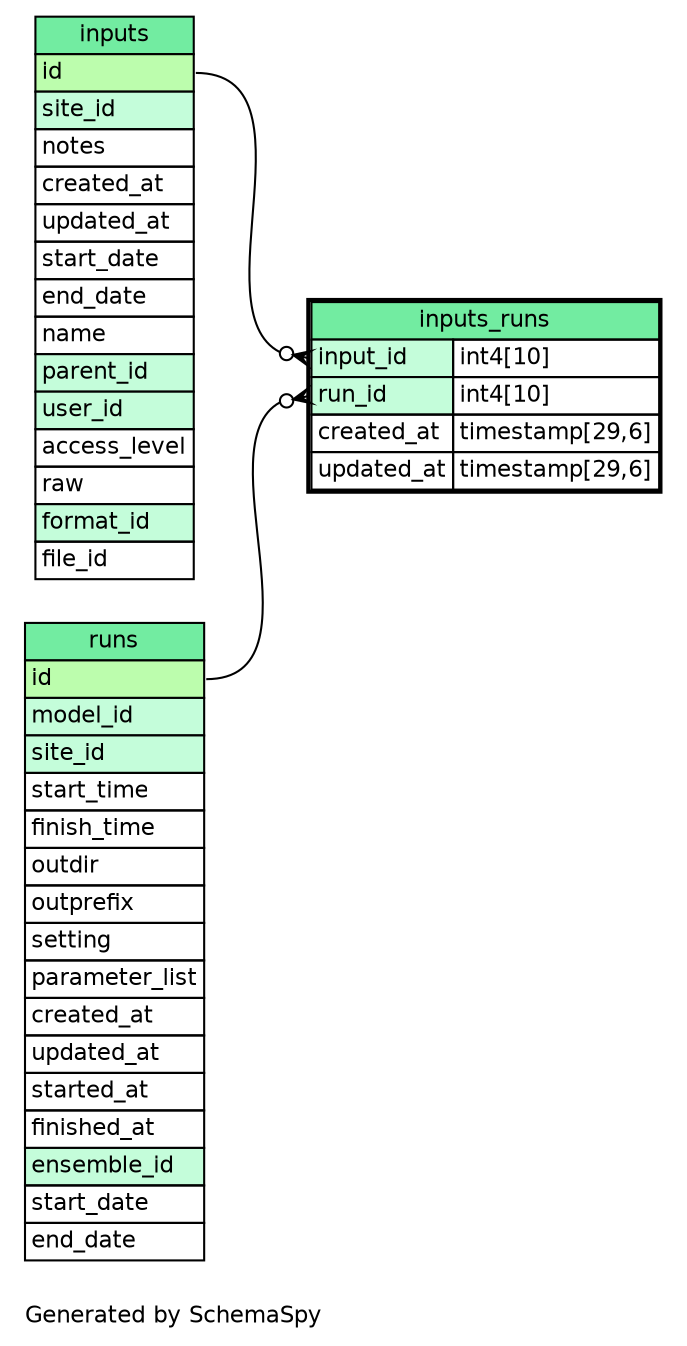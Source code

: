 // dot 2.26.3 on Linux 3.8.0-39-generic
// SchemaSpy rev Unknown
digraph "oneDegreeRelationshipsDiagram" {
  graph [
    rankdir="RL"
    bgcolor="#ffffff"
    label="\nGenerated by SchemaSpy"
    labeljust="l"
    nodesep="0.18"
    ranksep="0.46"
    fontname="Helvetica"
    fontsize="11"
  ];
  node [
    fontname="Helvetica"
    fontsize="11"
    shape="plaintext"
  ];
  edge [
    arrowsize="0.8"
  ];
  "inputs_runs":"input_id":w -> "inputs":"id":e [arrowhead=none dir=back arrowtail=crowodot];
  "inputs_runs":"run_id":w -> "runs":"id":e [arrowhead=none dir=back arrowtail=crowodot];
  "inputs" [
    label=<
    <TABLE BORDER="0" CELLBORDER="1" CELLSPACING="0" BGCOLOR="#FFFFFF">
      <TR><TD COLSPAN="4" BGCOLOR="#72ECA1" ALIGN="CENTER">inputs</TD></TR>
      <TR><TD PORT="id" COLSPAN="4" BGCOLOR="#bcfdad !important" ALIGN="LEFT">id</TD></TR>
      <TR><TD PORT="site_id" COLSPAN="4" BGCOLOR="#c4fdda !important" ALIGN="LEFT">site_id</TD></TR>
      <TR><TD PORT="notes" COLSPAN="4" ALIGN="LEFT">notes</TD></TR>
      <TR><TD PORT="created_at" COLSPAN="4" ALIGN="LEFT">created_at</TD></TR>
      <TR><TD PORT="updated_at" COLSPAN="4" ALIGN="LEFT">updated_at</TD></TR>
      <TR><TD PORT="start_date" COLSPAN="4" ALIGN="LEFT">start_date</TD></TR>
      <TR><TD PORT="end_date" COLSPAN="4" ALIGN="LEFT">end_date</TD></TR>
      <TR><TD PORT="name" COLSPAN="4" ALIGN="LEFT">name</TD></TR>
      <TR><TD PORT="parent_id" COLSPAN="4" BGCOLOR="#c4fdda !important" ALIGN="LEFT">parent_id</TD></TR>
      <TR><TD PORT="user_id" COLSPAN="4" BGCOLOR="#c4fdda !important" ALIGN="LEFT">user_id</TD></TR>
      <TR><TD PORT="access_level" COLSPAN="4" ALIGN="LEFT">access_level</TD></TR>
      <TR><TD PORT="raw" COLSPAN="4" ALIGN="LEFT">raw</TD></TR>
      <TR><TD PORT="format_id" COLSPAN="4" BGCOLOR="#c4fdda !important" ALIGN="LEFT">format_id</TD></TR>
      <TR><TD PORT="file_id" COLSPAN="4" ALIGN="LEFT">file_id</TD></TR>
    </TABLE>>
    URL="inputs.html"
    tooltip="inputs"
  ];
  "inputs_runs" [
    label=<
    <TABLE BORDER="2" CELLBORDER="1" CELLSPACING="0" BGCOLOR="#FFFFFF">
      <TR><TD COLSPAN="4" BGCOLOR="#72ECA1" ALIGN="CENTER">inputs_runs</TD></TR>
      <TR><TD PORT="input_id" COLSPAN="3" BGCOLOR="#c4fdda !important" ALIGN="LEFT">input_id</TD><TD PORT="input_id.type" ALIGN="LEFT">int4[10]</TD></TR>
      <TR><TD PORT="run_id" COLSPAN="3" BGCOLOR="#c4fdda !important" ALIGN="LEFT">run_id</TD><TD PORT="run_id.type" ALIGN="LEFT">int4[10]</TD></TR>
      <TR><TD PORT="created_at" COLSPAN="3" ALIGN="LEFT">created_at</TD><TD PORT="created_at.type" ALIGN="LEFT">timestamp[29,6]</TD></TR>
      <TR><TD PORT="updated_at" COLSPAN="3" ALIGN="LEFT">updated_at</TD><TD PORT="updated_at.type" ALIGN="LEFT">timestamp[29,6]</TD></TR>
    </TABLE>>
    URL="inputs_runs.html"
    tooltip="inputs_runs"
  ];
  "runs" [
    label=<
    <TABLE BORDER="0" CELLBORDER="1" CELLSPACING="0" BGCOLOR="#FFFFFF">
      <TR><TD COLSPAN="4" BGCOLOR="#72ECA1" ALIGN="CENTER">runs</TD></TR>
      <TR><TD PORT="id" COLSPAN="4" BGCOLOR="#bcfdad !important" ALIGN="LEFT">id</TD></TR>
      <TR><TD PORT="model_id" COLSPAN="4" BGCOLOR="#c4fdda !important" ALIGN="LEFT">model_id</TD></TR>
      <TR><TD PORT="site_id" COLSPAN="4" BGCOLOR="#c4fdda !important" ALIGN="LEFT">site_id</TD></TR>
      <TR><TD PORT="start_time" COLSPAN="4" ALIGN="LEFT">start_time</TD></TR>
      <TR><TD PORT="finish_time" COLSPAN="4" ALIGN="LEFT">finish_time</TD></TR>
      <TR><TD PORT="outdir" COLSPAN="4" ALIGN="LEFT">outdir</TD></TR>
      <TR><TD PORT="outprefix" COLSPAN="4" ALIGN="LEFT">outprefix</TD></TR>
      <TR><TD PORT="setting" COLSPAN="4" ALIGN="LEFT">setting</TD></TR>
      <TR><TD PORT="parameter_list" COLSPAN="4" ALIGN="LEFT">parameter_list</TD></TR>
      <TR><TD PORT="created_at" COLSPAN="4" ALIGN="LEFT">created_at</TD></TR>
      <TR><TD PORT="updated_at" COLSPAN="4" ALIGN="LEFT">updated_at</TD></TR>
      <TR><TD PORT="started_at" COLSPAN="4" ALIGN="LEFT">started_at</TD></TR>
      <TR><TD PORT="finished_at" COLSPAN="4" ALIGN="LEFT">finished_at</TD></TR>
      <TR><TD PORT="ensemble_id" COLSPAN="4" BGCOLOR="#c4fdda !important" ALIGN="LEFT">ensemble_id</TD></TR>
      <TR><TD PORT="start_date" COLSPAN="4" ALIGN="LEFT">start_date</TD></TR>
      <TR><TD PORT="end_date" COLSPAN="4" ALIGN="LEFT">end_date</TD></TR>
    </TABLE>>
    URL="runs.html"
    tooltip="runs"
  ];
}
